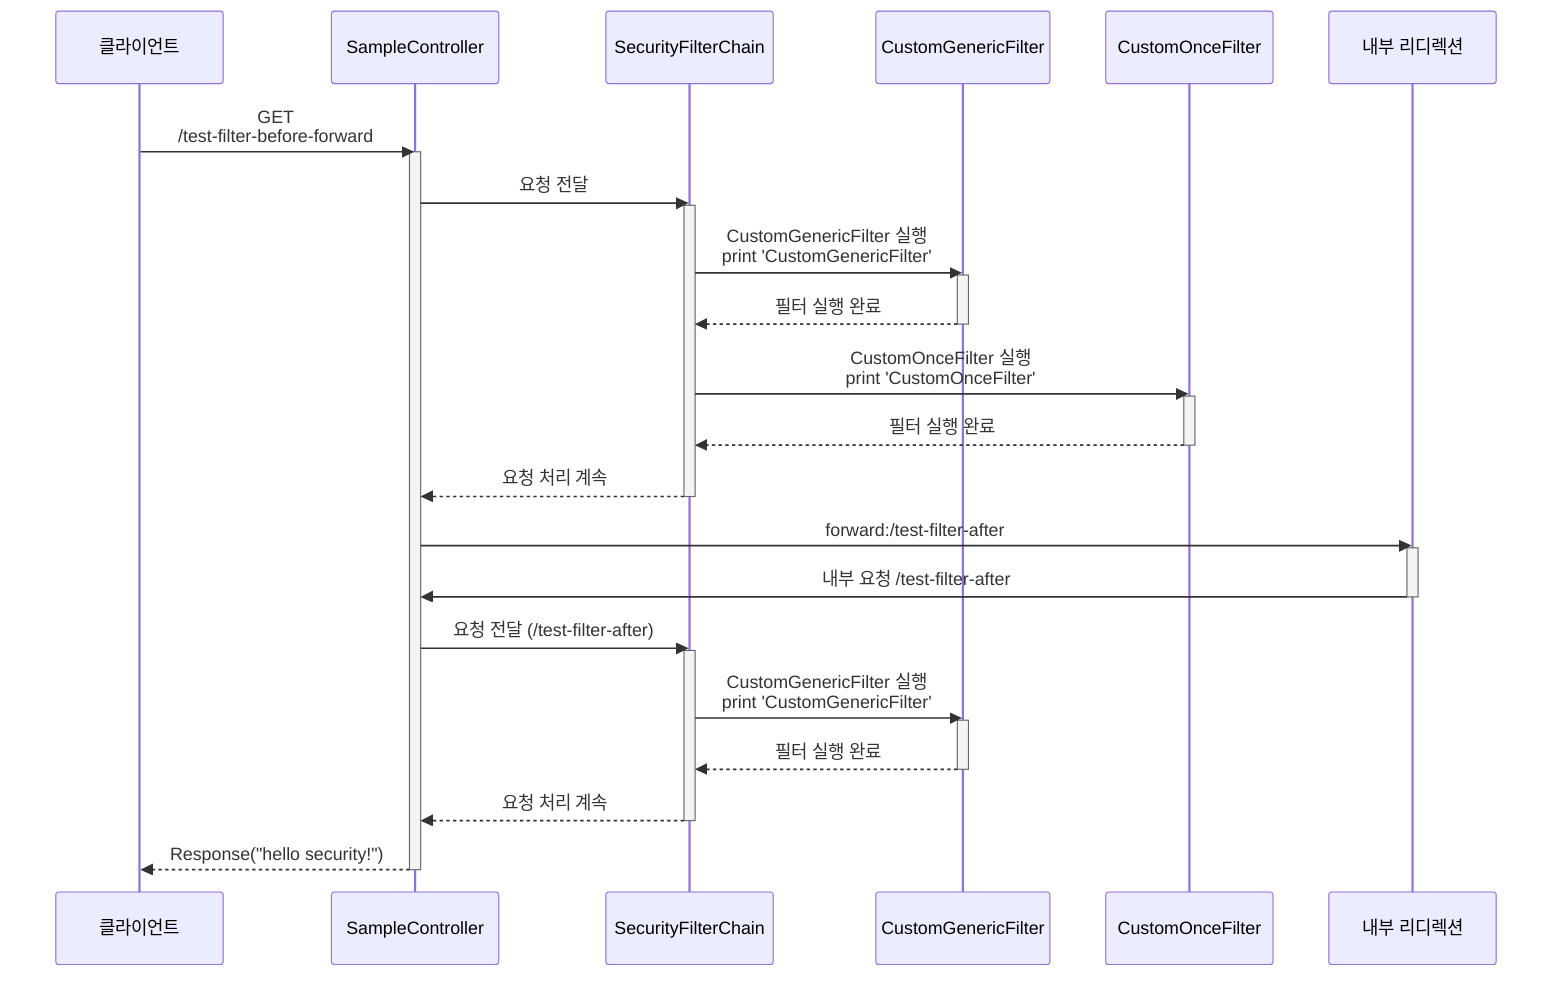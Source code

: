 sequenceDiagram
    participant Client as 클라이언트
    participant SampleController as SampleController
    participant SecurityFilterChain as SecurityFilterChain
    participant CustomGenericFilter as CustomGenericFilter
    participant CustomOnceFilter as CustomOnceFilter
    participant InternalRedirect as 내부 리디렉션

    Client->>SampleController: GET<br>/test-filter-before-forward
    activate SampleController

    SampleController->>SecurityFilterChain: 요청 전달
    activate SecurityFilterChain

    SecurityFilterChain->>CustomGenericFilter: CustomGenericFilter 실행<br>print 'CustomGenericFilter'
    activate CustomGenericFilter
    CustomGenericFilter-->>SecurityFilterChain: 필터 실행 완료
    deactivate CustomGenericFilter

    SecurityFilterChain->>CustomOnceFilter: CustomOnceFilter 실행<br>print 'CustomOnceFilter'
    activate CustomOnceFilter
    CustomOnceFilter-->>SecurityFilterChain: 필터 실행 완료
    deactivate CustomOnceFilter

    SecurityFilterChain-->>SampleController: 요청 처리 계속
    deactivate SecurityFilterChain

    SampleController->>InternalRedirect: forward:/test-filter-after
    activate InternalRedirect
    InternalRedirect->>SampleController: 내부 요청 /test-filter-after
    deactivate InternalRedirect

    SampleController->>SecurityFilterChain: 요청 전달 (/test-filter-after)
    activate SecurityFilterChain

    SecurityFilterChain->>CustomGenericFilter: CustomGenericFilter 실행<br>print 'CustomGenericFilter'
    activate CustomGenericFilter
    CustomGenericFilter-->>SecurityFilterChain: 필터 실행 완료
    deactivate CustomGenericFilter


    SecurityFilterChain-->>SampleController: 요청 처리 계속
    deactivate SecurityFilterChain

    SampleController-->>Client: Response("hello security!")
    deactivate SampleController